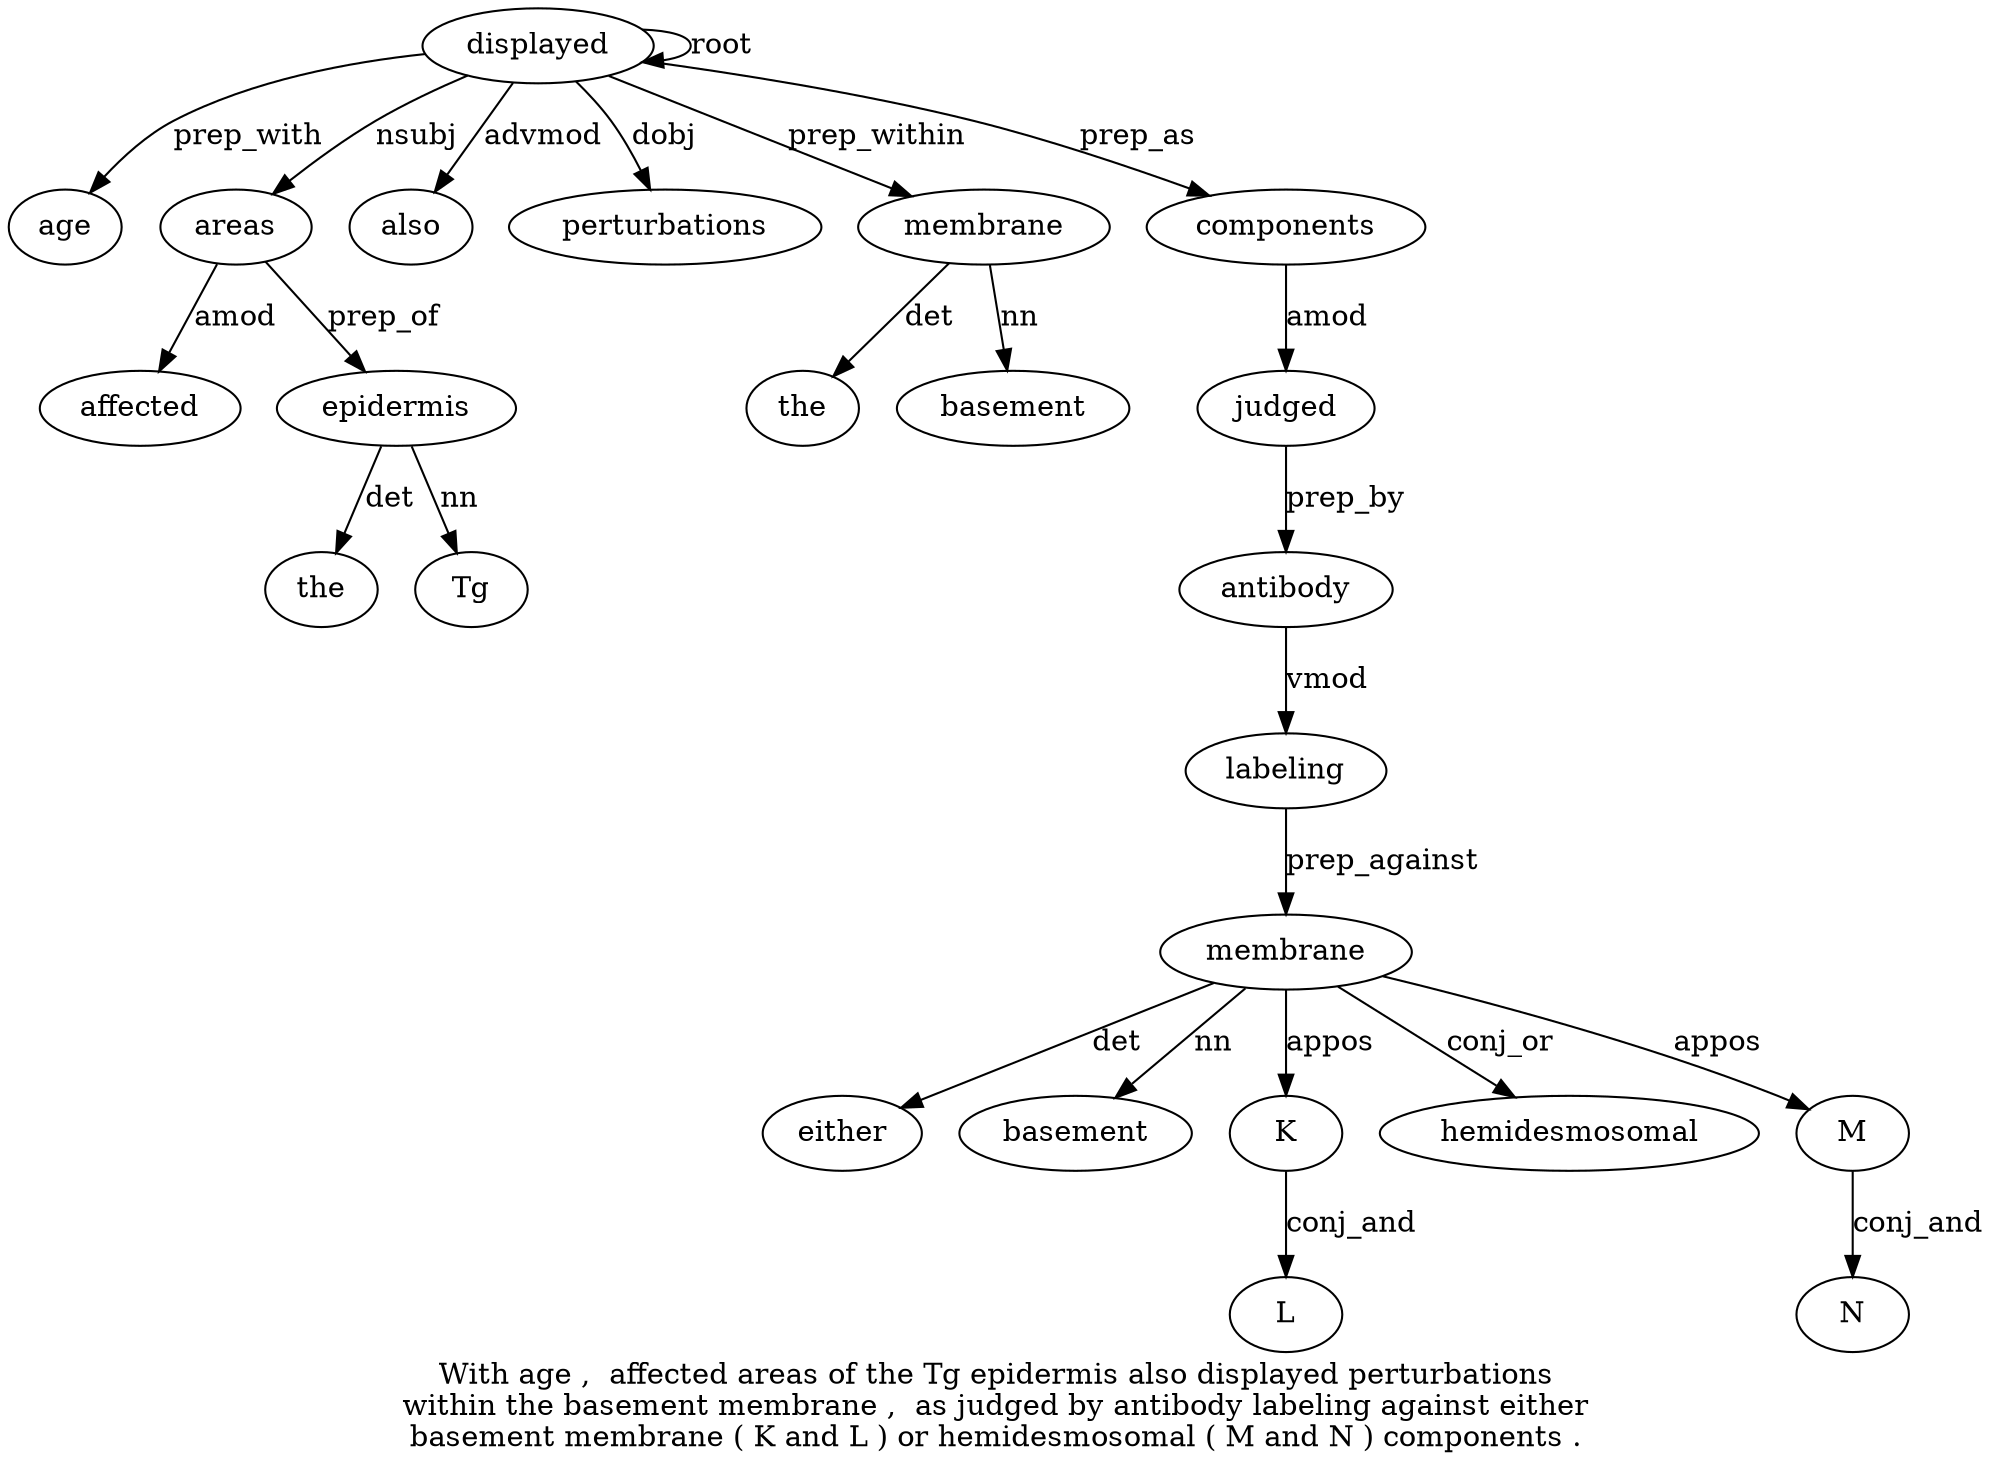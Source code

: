 digraph "With age ,  affected areas of the Tg epidermis also displayed perturbations within the basement membrane ,  as judged by antibody labeling against either basement membrane ( K and L ) or hemidesmosomal ( M and N ) components ." {
label="With age ,  affected areas of the Tg epidermis also displayed perturbations
within the basement membrane ,  as judged by antibody labeling against either
basement membrane ( K and L ) or hemidesmosomal ( M and N ) components .";
displayed11 [style=filled, fillcolor=white, label=displayed];
age2 [style=filled, fillcolor=white, label=age];
displayed11 -> age2  [label=prep_with];
areas5 [style=filled, fillcolor=white, label=areas];
affected4 [style=filled, fillcolor=white, label=affected];
areas5 -> affected4  [label=amod];
displayed11 -> areas5  [label=nsubj];
epidermis9 [style=filled, fillcolor=white, label=epidermis];
the7 [style=filled, fillcolor=white, label=the];
epidermis9 -> the7  [label=det];
Tg8 [style=filled, fillcolor=white, label=Tg];
epidermis9 -> Tg8  [label=nn];
areas5 -> epidermis9  [label=prep_of];
also10 [style=filled, fillcolor=white, label=also];
displayed11 -> also10  [label=advmod];
displayed11 -> displayed11  [label=root];
perturbations12 [style=filled, fillcolor=white, label=perturbations];
displayed11 -> perturbations12  [label=dobj];
membrane16 [style=filled, fillcolor=white, label=membrane];
the14 [style=filled, fillcolor=white, label=the];
membrane16 -> the14  [label=det];
basement15 [style=filled, fillcolor=white, label=basement];
membrane16 -> basement15  [label=nn];
displayed11 -> membrane16  [label=prep_within];
components39 [style=filled, fillcolor=white, label=components];
judged19 [style=filled, fillcolor=white, label=judged];
components39 -> judged19  [label=amod];
antibody21 [style=filled, fillcolor=white, label=antibody];
judged19 -> antibody21  [label=prep_by];
labeling22 [style=filled, fillcolor=white, label=labeling];
antibody21 -> labeling22  [label=vmod];
membrane26 [style=filled, fillcolor=white, label=membrane];
either24 [style=filled, fillcolor=white, label=either];
membrane26 -> either24  [label=det];
basement25 [style=filled, fillcolor=white, label=basement];
membrane26 -> basement25  [label=nn];
labeling22 -> membrane26  [label=prep_against];
K28 [style=filled, fillcolor=white, label=K];
membrane26 -> K28  [label=appos];
L30 [style=filled, fillcolor=white, label=L];
K28 -> L30  [label=conj_and];
hemidesmosomal33 [style=filled, fillcolor=white, label=hemidesmosomal];
membrane26 -> hemidesmosomal33  [label=conj_or];
M35 [style=filled, fillcolor=white, label=M];
membrane26 -> M35  [label=appos];
N37 [style=filled, fillcolor=white, label=N];
M35 -> N37  [label=conj_and];
displayed11 -> components39  [label=prep_as];
}
